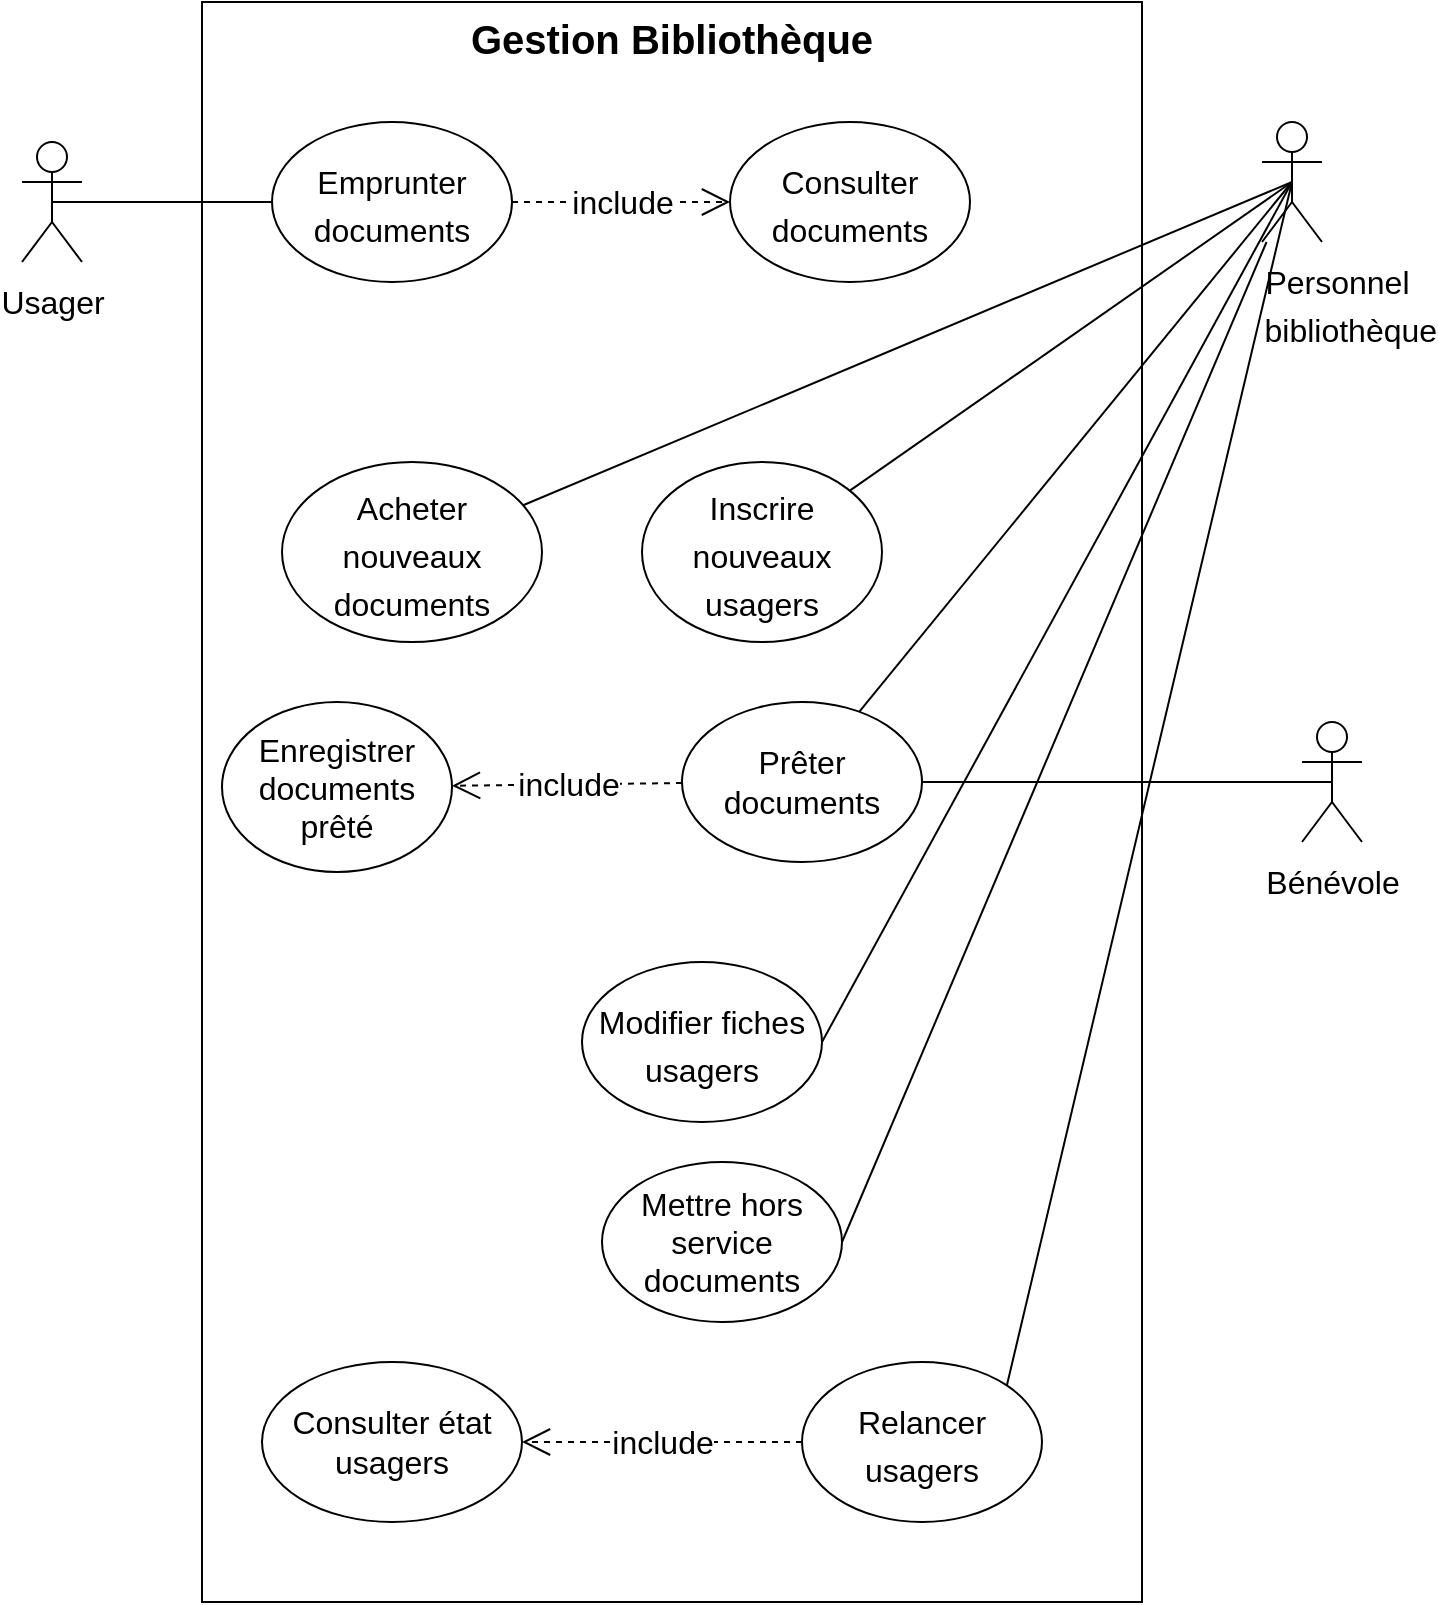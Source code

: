 <mxfile version="15.9.6" type="device"><diagram id="OHpG6m8NHWCoJrdF1ptG" name="Page-1"><mxGraphModel dx="1421" dy="799" grid="1" gridSize="10" guides="1" tooltips="1" connect="1" arrows="1" fold="1" page="1" pageScale="1" pageWidth="827" pageHeight="1169" math="0" shadow="0"><root><mxCell id="0"/><mxCell id="1" parent="0"/><mxCell id="3H69x3JlhHG_i3iZv9lx-1" value="Gestion Bibliothèque" style="whiteSpace=wrap;html=1;verticalAlign=top;fontStyle=1;fontSize=20;" parent="1" vertex="1"><mxGeometry x="150" y="100" width="470" height="800" as="geometry"/></mxCell><mxCell id="3H69x3JlhHG_i3iZv9lx-2" value="&lt;font style=&quot;font-size: 16px&quot;&gt;Usager&lt;/font&gt;" style="shape=umlActor;verticalLabelPosition=bottom;verticalAlign=top;html=1;outlineConnect=0;fontSize=20;" parent="1" vertex="1"><mxGeometry x="60" y="170" width="30" height="60" as="geometry"/></mxCell><mxCell id="3H69x3JlhHG_i3iZv9lx-3" value="&lt;font style=&quot;font-size: 16px&quot;&gt;&amp;nbsp; &amp;nbsp; &amp;nbsp; &amp;nbsp; &amp;nbsp; &amp;nbsp;Personnel&amp;nbsp;&lt;br&gt;&amp;nbsp; &amp;nbsp; &amp;nbsp; &amp;nbsp; &amp;nbsp; &amp;nbsp; &amp;nbsp;bibliothèque&lt;/font&gt;" style="shape=umlActor;verticalLabelPosition=bottom;verticalAlign=top;html=1;outlineConnect=0;fontSize=20;" parent="1" vertex="1"><mxGeometry x="680" y="160" width="30" height="60" as="geometry"/></mxCell><mxCell id="3H69x3JlhHG_i3iZv9lx-4" value="&lt;font style=&quot;font-size: 16px&quot;&gt;Bénévole&lt;/font&gt;" style="shape=umlActor;verticalLabelPosition=bottom;verticalAlign=top;html=1;outlineConnect=0;fontSize=20;" parent="1" vertex="1"><mxGeometry x="700" y="460" width="30" height="60" as="geometry"/></mxCell><mxCell id="3H69x3JlhHG_i3iZv9lx-5" value="&lt;font style=&quot;font-size: 16px&quot;&gt;Consulter documents&lt;/font&gt;" style="ellipse;whiteSpace=wrap;html=1;fontSize=20;" parent="1" vertex="1"><mxGeometry x="414" y="160" width="120" height="80" as="geometry"/></mxCell><mxCell id="3H69x3JlhHG_i3iZv9lx-6" value="&lt;font style=&quot;font-size: 16px&quot;&gt;Emprunter documents&lt;/font&gt;" style="ellipse;whiteSpace=wrap;html=1;fontSize=20;" parent="1" vertex="1"><mxGeometry x="185" y="160" width="120" height="80" as="geometry"/></mxCell><mxCell id="3H69x3JlhHG_i3iZv9lx-7" value="&lt;font style=&quot;font-size: 16px&quot;&gt;Acheter nouveaux documents&lt;/font&gt;" style="ellipse;whiteSpace=wrap;html=1;fontSize=20;" parent="1" vertex="1"><mxGeometry x="190" y="330" width="130" height="90" as="geometry"/></mxCell><mxCell id="3H69x3JlhHG_i3iZv9lx-8" value="&lt;font style=&quot;font-size: 16px&quot;&gt;Inscrire nouveaux usagers&lt;/font&gt;" style="ellipse;whiteSpace=wrap;html=1;fontSize=20;" parent="1" vertex="1"><mxGeometry x="370" y="330" width="120" height="90" as="geometry"/></mxCell><mxCell id="3H69x3JlhHG_i3iZv9lx-9" value="&lt;font style=&quot;font-size: 16px&quot;&gt;Modifier fiches usagers&lt;/font&gt;" style="ellipse;whiteSpace=wrap;html=1;fontSize=20;" parent="1" vertex="1"><mxGeometry x="340" y="580" width="120" height="80" as="geometry"/></mxCell><mxCell id="3H69x3JlhHG_i3iZv9lx-10" value="&lt;font style=&quot;font-size: 16px&quot;&gt;Relancer usagers&lt;/font&gt;" style="ellipse;whiteSpace=wrap;html=1;fontSize=20;" parent="1" vertex="1"><mxGeometry x="450" y="780" width="120" height="80" as="geometry"/></mxCell><mxCell id="3H69x3JlhHG_i3iZv9lx-20" value="" style="endArrow=none;html=1;rounded=0;fontSize=20;entryX=0.5;entryY=0.5;entryDx=0;entryDy=0;entryPerimeter=0;" parent="1" source="3H69x3JlhHG_i3iZv9lx-7" target="3H69x3JlhHG_i3iZv9lx-3" edge="1"><mxGeometry width="50" height="50" relative="1" as="geometry"><mxPoint x="390" y="400" as="sourcePoint"/><mxPoint x="440" y="350" as="targetPoint"/></mxGeometry></mxCell><mxCell id="3H69x3JlhHG_i3iZv9lx-21" value="" style="endArrow=none;html=1;rounded=0;fontSize=20;exitX=0.5;exitY=0.5;exitDx=0;exitDy=0;exitPerimeter=0;" parent="1" source="3H69x3JlhHG_i3iZv9lx-3" target="3H69x3JlhHG_i3iZv9lx-8" edge="1"><mxGeometry width="50" height="50" relative="1" as="geometry"><mxPoint x="390" y="400" as="sourcePoint"/><mxPoint x="440" y="350" as="targetPoint"/></mxGeometry></mxCell><mxCell id="NGhZcJiRvI4xOklrxy-l-1" value="" style="endArrow=none;html=1;rounded=0;exitX=1;exitY=0.5;exitDx=0;exitDy=0;" parent="1" source="3H69x3JlhHG_i3iZv9lx-9" edge="1"><mxGeometry width="50" height="50" relative="1" as="geometry"><mxPoint x="390" y="440" as="sourcePoint"/><mxPoint x="695" y="190" as="targetPoint"/></mxGeometry></mxCell><mxCell id="NGhZcJiRvI4xOklrxy-l-3" value="&lt;div&gt;&lt;font style=&quot;font-size: 16px&quot;&gt;Prêter documents&lt;/font&gt;&lt;/div&gt;" style="ellipse;whiteSpace=wrap;html=1;" parent="1" vertex="1"><mxGeometry x="390" y="450" width="120" height="80" as="geometry"/></mxCell><mxCell id="NGhZcJiRvI4xOklrxy-l-4" value="" style="endArrow=none;html=1;rounded=0;fontSize=20;entryX=0.5;entryY=0.5;entryDx=0;entryDy=0;entryPerimeter=0;" parent="1" source="NGhZcJiRvI4xOklrxy-l-3" target="3H69x3JlhHG_i3iZv9lx-4" edge="1"><mxGeometry width="50" height="50" relative="1" as="geometry"><mxPoint x="390" y="560" as="sourcePoint"/><mxPoint x="440" y="510" as="targetPoint"/></mxGeometry></mxCell><mxCell id="NGhZcJiRvI4xOklrxy-l-9" value="Mettre hors service documents" style="ellipse;whiteSpace=wrap;html=1;fontSize=16;" parent="1" vertex="1"><mxGeometry x="350" y="680" width="120" height="80" as="geometry"/></mxCell><mxCell id="NGhZcJiRvI4xOklrxy-l-10" value="" style="endArrow=none;html=1;rounded=0;fontSize=16;exitX=1;exitY=0.5;exitDx=0;exitDy=0;" parent="1" source="NGhZcJiRvI4xOklrxy-l-9" target="3H69x3JlhHG_i3iZv9lx-3" edge="1"><mxGeometry width="50" height="50" relative="1" as="geometry"><mxPoint x="390" y="610" as="sourcePoint"/><mxPoint x="440" y="560" as="targetPoint"/></mxGeometry></mxCell><mxCell id="NGhZcJiRvI4xOklrxy-l-11" value="Consulter état usagers" style="ellipse;whiteSpace=wrap;html=1;fontSize=16;" parent="1" vertex="1"><mxGeometry x="180" y="780" width="130" height="80" as="geometry"/></mxCell><mxCell id="NGhZcJiRvI4xOklrxy-l-13" value="" style="endArrow=none;html=1;rounded=0;fontSize=16;entryX=0.5;entryY=0.5;entryDx=0;entryDy=0;entryPerimeter=0;" parent="1" source="NGhZcJiRvI4xOklrxy-l-3" target="3H69x3JlhHG_i3iZv9lx-3" edge="1"><mxGeometry width="50" height="50" relative="1" as="geometry"><mxPoint x="390" y="490" as="sourcePoint"/><mxPoint x="440" y="440" as="targetPoint"/></mxGeometry></mxCell><mxCell id="NGhZcJiRvI4xOklrxy-l-14" value="" style="endArrow=none;html=1;rounded=0;fontSize=16;exitX=1;exitY=0;exitDx=0;exitDy=0;entryX=0.5;entryY=0.5;entryDx=0;entryDy=0;entryPerimeter=0;" parent="1" source="3H69x3JlhHG_i3iZv9lx-10" target="3H69x3JlhHG_i3iZv9lx-3" edge="1"><mxGeometry width="50" height="50" relative="1" as="geometry"><mxPoint x="390" y="650" as="sourcePoint"/><mxPoint x="440" y="600" as="targetPoint"/></mxGeometry></mxCell><object label="include" id="NGhZcJiRvI4xOklrxy-l-16"><mxCell style="endArrow=open;endSize=12;dashed=1;html=1;rounded=0;fontSize=16;exitX=1;exitY=0.5;exitDx=0;exitDy=0;entryX=0;entryY=0.5;entryDx=0;entryDy=0;" parent="1" source="3H69x3JlhHG_i3iZv9lx-6" target="3H69x3JlhHG_i3iZv9lx-5" edge="1"><mxGeometry width="160" relative="1" as="geometry"><mxPoint x="350" y="200" as="sourcePoint"/><mxPoint x="430" y="200" as="targetPoint"/></mxGeometry></mxCell></object><mxCell id="NGhZcJiRvI4xOklrxy-l-18" value="" style="endArrow=none;html=1;rounded=0;fontSize=16;entryX=0;entryY=0.5;entryDx=0;entryDy=0;exitX=0.5;exitY=0.5;exitDx=0;exitDy=0;exitPerimeter=0;" parent="1" source="3H69x3JlhHG_i3iZv9lx-2" target="3H69x3JlhHG_i3iZv9lx-6" edge="1"><mxGeometry width="50" height="50" relative="1" as="geometry"><mxPoint x="390" y="530" as="sourcePoint"/><mxPoint x="440" y="480" as="targetPoint"/></mxGeometry></mxCell><mxCell id="NGhZcJiRvI4xOklrxy-l-19" value="include" style="endArrow=open;endSize=12;dashed=1;html=1;rounded=0;fontSize=16;exitX=0;exitY=0.5;exitDx=0;exitDy=0;" parent="1" source="3H69x3JlhHG_i3iZv9lx-10" target="NGhZcJiRvI4xOklrxy-l-11" edge="1"><mxGeometry width="160" relative="1" as="geometry"><mxPoint x="330" y="660" as="sourcePoint"/><mxPoint x="490" y="660" as="targetPoint"/></mxGeometry></mxCell><mxCell id="NGhZcJiRvI4xOklrxy-l-20" value="Enregistrer documents prêté" style="ellipse;whiteSpace=wrap;html=1;fontSize=16;" parent="1" vertex="1"><mxGeometry x="160" y="450" width="115" height="85" as="geometry"/></mxCell><mxCell id="NGhZcJiRvI4xOklrxy-l-21" value="include" style="endArrow=open;endSize=12;dashed=1;html=1;rounded=0;fontSize=16;" parent="1" source="NGhZcJiRvI4xOklrxy-l-3" target="NGhZcJiRvI4xOklrxy-l-20" edge="1"><mxGeometry width="160" relative="1" as="geometry"><mxPoint x="330" y="480" as="sourcePoint"/><mxPoint x="490" y="480" as="targetPoint"/></mxGeometry></mxCell></root></mxGraphModel></diagram></mxfile>